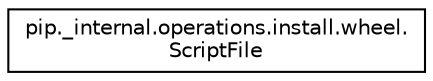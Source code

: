 digraph "Graphical Class Hierarchy"
{
 // LATEX_PDF_SIZE
  edge [fontname="Helvetica",fontsize="10",labelfontname="Helvetica",labelfontsize="10"];
  node [fontname="Helvetica",fontsize="10",shape=record];
  rankdir="LR";
  Node0 [label="pip._internal.operations.install.wheel.\lScriptFile",height=0.2,width=0.4,color="black", fillcolor="white", style="filled",URL="$classpip_1_1__internal_1_1operations_1_1install_1_1wheel_1_1_script_file.html",tooltip=" "];
}
